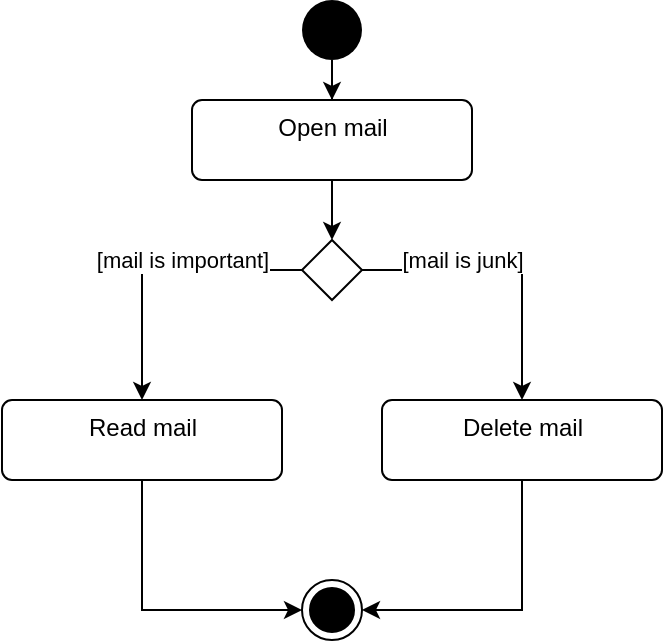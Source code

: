 <mxfile version="14.0.1" type="github">
  <diagram id="1GO606M0JjHnw3B7HSA2" name="Page-1">
    <mxGraphModel dx="1422" dy="762" grid="1" gridSize="10" guides="1" tooltips="1" connect="1" arrows="1" fold="1" page="1" pageScale="1" pageWidth="827" pageHeight="1169" math="0" shadow="0">
      <root>
        <mxCell id="0" />
        <mxCell id="1" parent="0" />
        <mxCell id="Ulsfmd0YPo6Q-SBUXzoG-4" style="edgeStyle=orthogonalEdgeStyle;rounded=0;orthogonalLoop=1;jettySize=auto;html=1;exitX=0.5;exitY=1;exitDx=0;exitDy=0;" edge="1" parent="1" source="Ulsfmd0YPo6Q-SBUXzoG-1" target="Ulsfmd0YPo6Q-SBUXzoG-2">
          <mxGeometry relative="1" as="geometry" />
        </mxCell>
        <mxCell id="Ulsfmd0YPo6Q-SBUXzoG-1" value="" style="ellipse;fillColor=#000000;strokeColor=none;" vertex="1" parent="1">
          <mxGeometry x="320" y="50" width="30" height="30" as="geometry" />
        </mxCell>
        <mxCell id="Ulsfmd0YPo6Q-SBUXzoG-5" style="edgeStyle=orthogonalEdgeStyle;rounded=0;orthogonalLoop=1;jettySize=auto;html=1;exitX=0.5;exitY=1;exitDx=0;exitDy=0;" edge="1" parent="1" source="Ulsfmd0YPo6Q-SBUXzoG-2" target="Ulsfmd0YPo6Q-SBUXzoG-3">
          <mxGeometry relative="1" as="geometry" />
        </mxCell>
        <mxCell id="Ulsfmd0YPo6Q-SBUXzoG-2" value="Open mail" style="html=1;align=center;verticalAlign=top;rounded=1;absoluteArcSize=1;arcSize=10;dashed=0;" vertex="1" parent="1">
          <mxGeometry x="265" y="100" width="140" height="40" as="geometry" />
        </mxCell>
        <mxCell id="Ulsfmd0YPo6Q-SBUXzoG-8" style="edgeStyle=orthogonalEdgeStyle;rounded=0;orthogonalLoop=1;jettySize=auto;html=1;exitX=0;exitY=0.5;exitDx=0;exitDy=0;" edge="1" parent="1" source="Ulsfmd0YPo6Q-SBUXzoG-3" target="Ulsfmd0YPo6Q-SBUXzoG-6">
          <mxGeometry relative="1" as="geometry" />
        </mxCell>
        <mxCell id="Ulsfmd0YPo6Q-SBUXzoG-14" value="[mail is important]" style="edgeLabel;html=1;align=center;verticalAlign=middle;resizable=0;points=[];" vertex="1" connectable="0" parent="Ulsfmd0YPo6Q-SBUXzoG-8">
          <mxGeometry x="-0.255" y="2" relative="1" as="geometry">
            <mxPoint x="-6" y="-7" as="offset" />
          </mxGeometry>
        </mxCell>
        <mxCell id="Ulsfmd0YPo6Q-SBUXzoG-9" style="edgeStyle=orthogonalEdgeStyle;rounded=0;orthogonalLoop=1;jettySize=auto;html=1;exitX=1;exitY=0.5;exitDx=0;exitDy=0;" edge="1" parent="1" source="Ulsfmd0YPo6Q-SBUXzoG-3" target="Ulsfmd0YPo6Q-SBUXzoG-7">
          <mxGeometry relative="1" as="geometry" />
        </mxCell>
        <mxCell id="Ulsfmd0YPo6Q-SBUXzoG-13" value="[mail is junk]" style="edgeLabel;html=1;align=center;verticalAlign=middle;resizable=0;points=[];" vertex="1" connectable="0" parent="Ulsfmd0YPo6Q-SBUXzoG-9">
          <mxGeometry x="-0.669" y="-2" relative="1" as="geometry">
            <mxPoint x="26" y="-7" as="offset" />
          </mxGeometry>
        </mxCell>
        <mxCell id="Ulsfmd0YPo6Q-SBUXzoG-3" value="" style="rhombus;" vertex="1" parent="1">
          <mxGeometry x="320" y="170" width="30" height="30" as="geometry" />
        </mxCell>
        <mxCell id="Ulsfmd0YPo6Q-SBUXzoG-12" style="edgeStyle=orthogonalEdgeStyle;rounded=0;orthogonalLoop=1;jettySize=auto;html=1;exitX=0.5;exitY=1;exitDx=0;exitDy=0;entryX=0;entryY=0.5;entryDx=0;entryDy=0;" edge="1" parent="1" source="Ulsfmd0YPo6Q-SBUXzoG-6" target="Ulsfmd0YPo6Q-SBUXzoG-10">
          <mxGeometry relative="1" as="geometry" />
        </mxCell>
        <mxCell id="Ulsfmd0YPo6Q-SBUXzoG-6" value="Read mail" style="html=1;align=center;verticalAlign=top;rounded=1;absoluteArcSize=1;arcSize=10;dashed=0;" vertex="1" parent="1">
          <mxGeometry x="170" y="250" width="140" height="40" as="geometry" />
        </mxCell>
        <mxCell id="Ulsfmd0YPo6Q-SBUXzoG-11" style="edgeStyle=orthogonalEdgeStyle;rounded=0;orthogonalLoop=1;jettySize=auto;html=1;exitX=0.5;exitY=1;exitDx=0;exitDy=0;" edge="1" parent="1" source="Ulsfmd0YPo6Q-SBUXzoG-7" target="Ulsfmd0YPo6Q-SBUXzoG-10">
          <mxGeometry relative="1" as="geometry">
            <Array as="points">
              <mxPoint x="430" y="355" />
            </Array>
          </mxGeometry>
        </mxCell>
        <mxCell id="Ulsfmd0YPo6Q-SBUXzoG-7" value="Delete mail" style="html=1;align=center;verticalAlign=top;rounded=1;absoluteArcSize=1;arcSize=10;dashed=0;" vertex="1" parent="1">
          <mxGeometry x="360" y="250" width="140" height="40" as="geometry" />
        </mxCell>
        <mxCell id="Ulsfmd0YPo6Q-SBUXzoG-10" value="" style="ellipse;html=1;shape=endState;fillColor=#000000;strokeColor=#000000;" vertex="1" parent="1">
          <mxGeometry x="320" y="340" width="30" height="30" as="geometry" />
        </mxCell>
      </root>
    </mxGraphModel>
  </diagram>
</mxfile>
